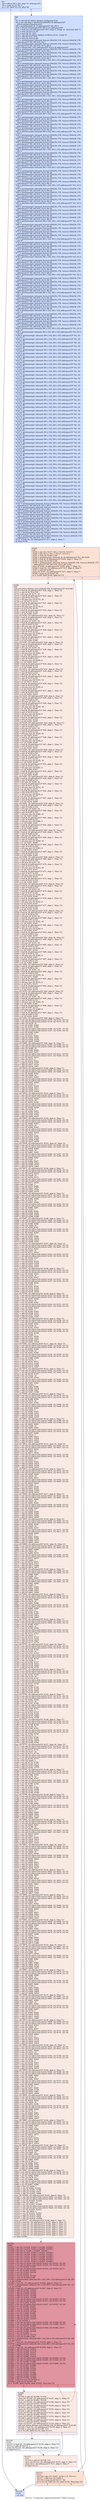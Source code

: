 digraph "CFG for '_Z13sha256_updateP10SHA256_CTXPhj' function" {
	label="CFG for '_Z13sha256_updateP10SHA256_CTXPhj' function";

	Node0x5fc9ab0 [shape=record,color="#3d50c3ff", style=filled, fillcolor="#a1c0ff70",label="{%3:\l  %4 = alloca [64 x i32], align 16, addrspace(5)\l  %5 = icmp eq i32 %2, 0\l  br i1 %5, label %1119, label %6\l|{<s0>T|<s1>F}}"];
	Node0x5fc9ab0:s0 -> Node0x5fc9cc0;
	Node0x5fc9ab0:s1 -> Node0x5fc9d10;
	Node0x5fc9d10 [shape=record,color="#3d50c3ff", style=filled, fillcolor="#8fb1fe70",label="{%6:\l6:                                                \l  %7 = tail call i32 @llvm.amdgcn.workgroup.id.x()\l  %8 = tail call align 4 dereferenceable(64) i8 addrspace(4)*\l... @llvm.amdgcn.dispatch.ptr()\l  %9 = getelementptr i8, i8 addrspace(4)* %8, i64 4\l  %10 = bitcast i8 addrspace(4)* %9 to i16 addrspace(4)*\l  %11 = load i16, i16 addrspace(4)* %10, align 4, !range !4, !invariant.load !5\l  %12 = zext i16 %11 to i32\l  %13 = mul i32 %7, %12\l  %14 = tail call i32 @llvm.amdgcn.workitem.id.x(), !range !6\l  %15 = add i32 %13, %14\l  %16 = sext i32 %15 to i64\l  %17 = getelementptr inbounds %struct.SHA256_CTX, %struct.SHA256_CTX\l... addrspace(1)* %0, i64 %16, i32 1\l  %18 = getelementptr inbounds %struct.SHA256_CTX, %struct.SHA256_CTX\l... addrspace(1)* %0, i64 %16, i32 0, i64 0\l  %19 = bitcast [64 x i32] addrspace(5)* %4 to i8 addrspace(5)*\l  %20 = getelementptr inbounds %struct.SHA256_CTX, %struct.SHA256_CTX\l... addrspace(1)* %0, i64 %16, i32 0, i64 1\l  %21 = getelementptr inbounds %struct.SHA256_CTX, %struct.SHA256_CTX\l... addrspace(1)* %0, i64 %16, i32 0, i64 2\l  %22 = getelementptr inbounds %struct.SHA256_CTX, %struct.SHA256_CTX\l... addrspace(1)* %0, i64 %16, i32 0, i64 3\l  %23 = getelementptr inbounds [64 x i32], [64 x i32] addrspace(5)* %4, i32 0,\l... i32 0\l  %24 = getelementptr inbounds %struct.SHA256_CTX, %struct.SHA256_CTX\l... addrspace(1)* %0, i64 %16, i32 0, i64 4\l  %25 = getelementptr inbounds %struct.SHA256_CTX, %struct.SHA256_CTX\l... addrspace(1)* %0, i64 %16, i32 0, i64 5\l  %26 = getelementptr inbounds %struct.SHA256_CTX, %struct.SHA256_CTX\l... addrspace(1)* %0, i64 %16, i32 0, i64 6\l  %27 = getelementptr inbounds %struct.SHA256_CTX, %struct.SHA256_CTX\l... addrspace(1)* %0, i64 %16, i32 0, i64 7\l  %28 = getelementptr inbounds [64 x i32], [64 x i32] addrspace(5)* %4, i32 0,\l... i32 1\l  %29 = getelementptr inbounds %struct.SHA256_CTX, %struct.SHA256_CTX\l... addrspace(1)* %0, i64 %16, i32 0, i64 8\l  %30 = getelementptr inbounds %struct.SHA256_CTX, %struct.SHA256_CTX\l... addrspace(1)* %0, i64 %16, i32 0, i64 9\l  %31 = getelementptr inbounds %struct.SHA256_CTX, %struct.SHA256_CTX\l... addrspace(1)* %0, i64 %16, i32 0, i64 10\l  %32 = getelementptr inbounds %struct.SHA256_CTX, %struct.SHA256_CTX\l... addrspace(1)* %0, i64 %16, i32 0, i64 11\l  %33 = getelementptr inbounds [64 x i32], [64 x i32] addrspace(5)* %4, i32 0,\l... i32 2\l  %34 = getelementptr inbounds %struct.SHA256_CTX, %struct.SHA256_CTX\l... addrspace(1)* %0, i64 %16, i32 0, i64 12\l  %35 = getelementptr inbounds %struct.SHA256_CTX, %struct.SHA256_CTX\l... addrspace(1)* %0, i64 %16, i32 0, i64 13\l  %36 = getelementptr inbounds %struct.SHA256_CTX, %struct.SHA256_CTX\l... addrspace(1)* %0, i64 %16, i32 0, i64 14\l  %37 = getelementptr inbounds %struct.SHA256_CTX, %struct.SHA256_CTX\l... addrspace(1)* %0, i64 %16, i32 0, i64 15\l  %38 = getelementptr inbounds [64 x i32], [64 x i32] addrspace(5)* %4, i32 0,\l... i32 3\l  %39 = getelementptr inbounds %struct.SHA256_CTX, %struct.SHA256_CTX\l... addrspace(1)* %0, i64 %16, i32 0, i64 16\l  %40 = getelementptr inbounds %struct.SHA256_CTX, %struct.SHA256_CTX\l... addrspace(1)* %0, i64 %16, i32 0, i64 17\l  %41 = getelementptr inbounds %struct.SHA256_CTX, %struct.SHA256_CTX\l... addrspace(1)* %0, i64 %16, i32 0, i64 18\l  %42 = getelementptr inbounds %struct.SHA256_CTX, %struct.SHA256_CTX\l... addrspace(1)* %0, i64 %16, i32 0, i64 19\l  %43 = getelementptr inbounds [64 x i32], [64 x i32] addrspace(5)* %4, i32 0,\l... i32 4\l  %44 = getelementptr inbounds %struct.SHA256_CTX, %struct.SHA256_CTX\l... addrspace(1)* %0, i64 %16, i32 0, i64 20\l  %45 = getelementptr inbounds %struct.SHA256_CTX, %struct.SHA256_CTX\l... addrspace(1)* %0, i64 %16, i32 0, i64 21\l  %46 = getelementptr inbounds %struct.SHA256_CTX, %struct.SHA256_CTX\l... addrspace(1)* %0, i64 %16, i32 0, i64 22\l  %47 = getelementptr inbounds %struct.SHA256_CTX, %struct.SHA256_CTX\l... addrspace(1)* %0, i64 %16, i32 0, i64 23\l  %48 = getelementptr inbounds [64 x i32], [64 x i32] addrspace(5)* %4, i32 0,\l... i32 5\l  %49 = getelementptr inbounds %struct.SHA256_CTX, %struct.SHA256_CTX\l... addrspace(1)* %0, i64 %16, i32 0, i64 24\l  %50 = getelementptr inbounds %struct.SHA256_CTX, %struct.SHA256_CTX\l... addrspace(1)* %0, i64 %16, i32 0, i64 25\l  %51 = getelementptr inbounds %struct.SHA256_CTX, %struct.SHA256_CTX\l... addrspace(1)* %0, i64 %16, i32 0, i64 26\l  %52 = getelementptr inbounds %struct.SHA256_CTX, %struct.SHA256_CTX\l... addrspace(1)* %0, i64 %16, i32 0, i64 27\l  %53 = getelementptr inbounds [64 x i32], [64 x i32] addrspace(5)* %4, i32 0,\l... i32 6\l  %54 = getelementptr inbounds %struct.SHA256_CTX, %struct.SHA256_CTX\l... addrspace(1)* %0, i64 %16, i32 0, i64 28\l  %55 = getelementptr inbounds %struct.SHA256_CTX, %struct.SHA256_CTX\l... addrspace(1)* %0, i64 %16, i32 0, i64 29\l  %56 = getelementptr inbounds %struct.SHA256_CTX, %struct.SHA256_CTX\l... addrspace(1)* %0, i64 %16, i32 0, i64 30\l  %57 = getelementptr inbounds %struct.SHA256_CTX, %struct.SHA256_CTX\l... addrspace(1)* %0, i64 %16, i32 0, i64 31\l  %58 = getelementptr inbounds [64 x i32], [64 x i32] addrspace(5)* %4, i32 0,\l... i32 7\l  %59 = getelementptr inbounds %struct.SHA256_CTX, %struct.SHA256_CTX\l... addrspace(1)* %0, i64 %16, i32 0, i64 32\l  %60 = getelementptr inbounds %struct.SHA256_CTX, %struct.SHA256_CTX\l... addrspace(1)* %0, i64 %16, i32 0, i64 33\l  %61 = getelementptr inbounds %struct.SHA256_CTX, %struct.SHA256_CTX\l... addrspace(1)* %0, i64 %16, i32 0, i64 34\l  %62 = getelementptr inbounds %struct.SHA256_CTX, %struct.SHA256_CTX\l... addrspace(1)* %0, i64 %16, i32 0, i64 35\l  %63 = getelementptr inbounds [64 x i32], [64 x i32] addrspace(5)* %4, i32 0,\l... i32 8\l  %64 = getelementptr inbounds %struct.SHA256_CTX, %struct.SHA256_CTX\l... addrspace(1)* %0, i64 %16, i32 0, i64 36\l  %65 = getelementptr inbounds %struct.SHA256_CTX, %struct.SHA256_CTX\l... addrspace(1)* %0, i64 %16, i32 0, i64 37\l  %66 = getelementptr inbounds %struct.SHA256_CTX, %struct.SHA256_CTX\l... addrspace(1)* %0, i64 %16, i32 0, i64 38\l  %67 = getelementptr inbounds %struct.SHA256_CTX, %struct.SHA256_CTX\l... addrspace(1)* %0, i64 %16, i32 0, i64 39\l  %68 = getelementptr inbounds [64 x i32], [64 x i32] addrspace(5)* %4, i32 0,\l... i32 9\l  %69 = getelementptr inbounds %struct.SHA256_CTX, %struct.SHA256_CTX\l... addrspace(1)* %0, i64 %16, i32 0, i64 40\l  %70 = getelementptr inbounds %struct.SHA256_CTX, %struct.SHA256_CTX\l... addrspace(1)* %0, i64 %16, i32 0, i64 41\l  %71 = getelementptr inbounds %struct.SHA256_CTX, %struct.SHA256_CTX\l... addrspace(1)* %0, i64 %16, i32 0, i64 42\l  %72 = getelementptr inbounds %struct.SHA256_CTX, %struct.SHA256_CTX\l... addrspace(1)* %0, i64 %16, i32 0, i64 43\l  %73 = getelementptr inbounds [64 x i32], [64 x i32] addrspace(5)* %4, i32 0,\l... i32 10\l  %74 = getelementptr inbounds %struct.SHA256_CTX, %struct.SHA256_CTX\l... addrspace(1)* %0, i64 %16, i32 0, i64 44\l  %75 = getelementptr inbounds %struct.SHA256_CTX, %struct.SHA256_CTX\l... addrspace(1)* %0, i64 %16, i32 0, i64 45\l  %76 = getelementptr inbounds %struct.SHA256_CTX, %struct.SHA256_CTX\l... addrspace(1)* %0, i64 %16, i32 0, i64 46\l  %77 = getelementptr inbounds %struct.SHA256_CTX, %struct.SHA256_CTX\l... addrspace(1)* %0, i64 %16, i32 0, i64 47\l  %78 = getelementptr inbounds [64 x i32], [64 x i32] addrspace(5)* %4, i32 0,\l... i32 11\l  %79 = getelementptr inbounds %struct.SHA256_CTX, %struct.SHA256_CTX\l... addrspace(1)* %0, i64 %16, i32 0, i64 48\l  %80 = getelementptr inbounds %struct.SHA256_CTX, %struct.SHA256_CTX\l... addrspace(1)* %0, i64 %16, i32 0, i64 49\l  %81 = getelementptr inbounds %struct.SHA256_CTX, %struct.SHA256_CTX\l... addrspace(1)* %0, i64 %16, i32 0, i64 50\l  %82 = getelementptr inbounds %struct.SHA256_CTX, %struct.SHA256_CTX\l... addrspace(1)* %0, i64 %16, i32 0, i64 51\l  %83 = getelementptr inbounds [64 x i32], [64 x i32] addrspace(5)* %4, i32 0,\l... i32 12\l  %84 = getelementptr inbounds %struct.SHA256_CTX, %struct.SHA256_CTX\l... addrspace(1)* %0, i64 %16, i32 0, i64 52\l  %85 = getelementptr inbounds %struct.SHA256_CTX, %struct.SHA256_CTX\l... addrspace(1)* %0, i64 %16, i32 0, i64 53\l  %86 = getelementptr inbounds %struct.SHA256_CTX, %struct.SHA256_CTX\l... addrspace(1)* %0, i64 %16, i32 0, i64 54\l  %87 = getelementptr inbounds %struct.SHA256_CTX, %struct.SHA256_CTX\l... addrspace(1)* %0, i64 %16, i32 0, i64 55\l  %88 = getelementptr inbounds [64 x i32], [64 x i32] addrspace(5)* %4, i32 0,\l... i32 13\l  %89 = getelementptr inbounds %struct.SHA256_CTX, %struct.SHA256_CTX\l... addrspace(1)* %0, i64 %16, i32 0, i64 56\l  %90 = getelementptr inbounds %struct.SHA256_CTX, %struct.SHA256_CTX\l... addrspace(1)* %0, i64 %16, i32 0, i64 57\l  %91 = getelementptr inbounds %struct.SHA256_CTX, %struct.SHA256_CTX\l... addrspace(1)* %0, i64 %16, i32 0, i64 58\l  %92 = getelementptr inbounds %struct.SHA256_CTX, %struct.SHA256_CTX\l... addrspace(1)* %0, i64 %16, i32 0, i64 59\l  %93 = getelementptr inbounds [64 x i32], [64 x i32] addrspace(5)* %4, i32 0,\l... i32 14\l  %94 = getelementptr inbounds %struct.SHA256_CTX, %struct.SHA256_CTX\l... addrspace(1)* %0, i64 %16, i32 0, i64 60\l  %95 = getelementptr inbounds %struct.SHA256_CTX, %struct.SHA256_CTX\l... addrspace(1)* %0, i64 %16, i32 0, i64 61\l  %96 = getelementptr inbounds %struct.SHA256_CTX, %struct.SHA256_CTX\l... addrspace(1)* %0, i64 %16, i32 0, i64 62\l  %97 = getelementptr inbounds %struct.SHA256_CTX, %struct.SHA256_CTX\l... addrspace(1)* %0, i64 %16, i32 0, i64 63\l  %98 = getelementptr inbounds [64 x i32], [64 x i32] addrspace(5)* %4, i32 0,\l... i32 15\l  %99 = getelementptr inbounds [64 x i32], [64 x i32] addrspace(5)* %4, i32 0,\l... i32 16\l  %100 = getelementptr inbounds [64 x i32], [64 x i32] addrspace(5)* %4, i32\l... 0, i32 17\l  %101 = getelementptr inbounds [64 x i32], [64 x i32] addrspace(5)* %4, i32\l... 0, i32 18\l  %102 = getelementptr inbounds [64 x i32], [64 x i32] addrspace(5)* %4, i32\l... 0, i32 19\l  %103 = getelementptr inbounds [64 x i32], [64 x i32] addrspace(5)* %4, i32\l... 0, i32 20\l  %104 = getelementptr inbounds [64 x i32], [64 x i32] addrspace(5)* %4, i32\l... 0, i32 21\l  %105 = getelementptr inbounds [64 x i32], [64 x i32] addrspace(5)* %4, i32\l... 0, i32 22\l  %106 = getelementptr inbounds [64 x i32], [64 x i32] addrspace(5)* %4, i32\l... 0, i32 23\l  %107 = getelementptr inbounds [64 x i32], [64 x i32] addrspace(5)* %4, i32\l... 0, i32 24\l  %108 = getelementptr inbounds [64 x i32], [64 x i32] addrspace(5)* %4, i32\l... 0, i32 25\l  %109 = getelementptr inbounds [64 x i32], [64 x i32] addrspace(5)* %4, i32\l... 0, i32 26\l  %110 = getelementptr inbounds [64 x i32], [64 x i32] addrspace(5)* %4, i32\l... 0, i32 27\l  %111 = getelementptr inbounds [64 x i32], [64 x i32] addrspace(5)* %4, i32\l... 0, i32 28\l  %112 = getelementptr inbounds [64 x i32], [64 x i32] addrspace(5)* %4, i32\l... 0, i32 29\l  %113 = getelementptr inbounds [64 x i32], [64 x i32] addrspace(5)* %4, i32\l... 0, i32 30\l  %114 = getelementptr inbounds [64 x i32], [64 x i32] addrspace(5)* %4, i32\l... 0, i32 31\l  %115 = getelementptr inbounds [64 x i32], [64 x i32] addrspace(5)* %4, i32\l... 0, i32 32\l  %116 = getelementptr inbounds [64 x i32], [64 x i32] addrspace(5)* %4, i32\l... 0, i32 33\l  %117 = getelementptr inbounds [64 x i32], [64 x i32] addrspace(5)* %4, i32\l... 0, i32 34\l  %118 = getelementptr inbounds [64 x i32], [64 x i32] addrspace(5)* %4, i32\l... 0, i32 35\l  %119 = getelementptr inbounds [64 x i32], [64 x i32] addrspace(5)* %4, i32\l... 0, i32 36\l  %120 = getelementptr inbounds [64 x i32], [64 x i32] addrspace(5)* %4, i32\l... 0, i32 37\l  %121 = getelementptr inbounds [64 x i32], [64 x i32] addrspace(5)* %4, i32\l... 0, i32 38\l  %122 = getelementptr inbounds [64 x i32], [64 x i32] addrspace(5)* %4, i32\l... 0, i32 39\l  %123 = getelementptr inbounds [64 x i32], [64 x i32] addrspace(5)* %4, i32\l... 0, i32 40\l  %124 = getelementptr inbounds [64 x i32], [64 x i32] addrspace(5)* %4, i32\l... 0, i32 41\l  %125 = getelementptr inbounds [64 x i32], [64 x i32] addrspace(5)* %4, i32\l... 0, i32 42\l  %126 = getelementptr inbounds [64 x i32], [64 x i32] addrspace(5)* %4, i32\l... 0, i32 43\l  %127 = getelementptr inbounds [64 x i32], [64 x i32] addrspace(5)* %4, i32\l... 0, i32 44\l  %128 = getelementptr inbounds [64 x i32], [64 x i32] addrspace(5)* %4, i32\l... 0, i32 45\l  %129 = getelementptr inbounds [64 x i32], [64 x i32] addrspace(5)* %4, i32\l... 0, i32 46\l  %130 = getelementptr inbounds [64 x i32], [64 x i32] addrspace(5)* %4, i32\l... 0, i32 47\l  %131 = getelementptr inbounds [64 x i32], [64 x i32] addrspace(5)* %4, i32\l... 0, i32 48\l  %132 = getelementptr inbounds [64 x i32], [64 x i32] addrspace(5)* %4, i32\l... 0, i32 49\l  %133 = getelementptr inbounds [64 x i32], [64 x i32] addrspace(5)* %4, i32\l... 0, i32 50\l  %134 = getelementptr inbounds [64 x i32], [64 x i32] addrspace(5)* %4, i32\l... 0, i32 51\l  %135 = getelementptr inbounds [64 x i32], [64 x i32] addrspace(5)* %4, i32\l... 0, i32 52\l  %136 = getelementptr inbounds [64 x i32], [64 x i32] addrspace(5)* %4, i32\l... 0, i32 53\l  %137 = getelementptr inbounds [64 x i32], [64 x i32] addrspace(5)* %4, i32\l... 0, i32 54\l  %138 = getelementptr inbounds [64 x i32], [64 x i32] addrspace(5)* %4, i32\l... 0, i32 55\l  %139 = getelementptr inbounds [64 x i32], [64 x i32] addrspace(5)* %4, i32\l... 0, i32 56\l  %140 = getelementptr inbounds [64 x i32], [64 x i32] addrspace(5)* %4, i32\l... 0, i32 57\l  %141 = getelementptr inbounds [64 x i32], [64 x i32] addrspace(5)* %4, i32\l... 0, i32 58\l  %142 = getelementptr inbounds [64 x i32], [64 x i32] addrspace(5)* %4, i32\l... 0, i32 59\l  %143 = getelementptr inbounds [64 x i32], [64 x i32] addrspace(5)* %4, i32\l... 0, i32 60\l  %144 = getelementptr inbounds [64 x i32], [64 x i32] addrspace(5)* %4, i32\l... 0, i32 61\l  %145 = getelementptr inbounds [64 x i32], [64 x i32] addrspace(5)* %4, i32\l... 0, i32 62\l  %146 = getelementptr inbounds [64 x i32], [64 x i32] addrspace(5)* %4, i32\l... 0, i32 63\l  %147 = getelementptr inbounds %struct.SHA256_CTX, %struct.SHA256_CTX\l... addrspace(1)* %0, i64 %16, i32 3, i64 0\l  %148 = getelementptr inbounds %struct.SHA256_CTX, %struct.SHA256_CTX\l... addrspace(1)* %0, i64 %16, i32 3, i64 1\l  %149 = getelementptr inbounds %struct.SHA256_CTX, %struct.SHA256_CTX\l... addrspace(1)* %0, i64 %16, i32 3, i64 2\l  %150 = getelementptr inbounds %struct.SHA256_CTX, %struct.SHA256_CTX\l... addrspace(1)* %0, i64 %16, i32 3, i64 3\l  %151 = getelementptr inbounds %struct.SHA256_CTX, %struct.SHA256_CTX\l... addrspace(1)* %0, i64 %16, i32 3, i64 4\l  %152 = getelementptr inbounds %struct.SHA256_CTX, %struct.SHA256_CTX\l... addrspace(1)* %0, i64 %16, i32 3, i64 5\l  %153 = getelementptr inbounds %struct.SHA256_CTX, %struct.SHA256_CTX\l... addrspace(1)* %0, i64 %16, i32 3, i64 6\l  %154 = getelementptr inbounds %struct.SHA256_CTX, %struct.SHA256_CTX\l... addrspace(1)* %0, i64 %16, i32 3, i64 7\l  %155 = getelementptr inbounds %struct.SHA256_CTX, %struct.SHA256_CTX\l... addrspace(1)* %0, i64 %16, i32 2, i64 0\l  %156 = getelementptr inbounds %struct.SHA256_CTX, %struct.SHA256_CTX\l... addrspace(1)* %0, i64 %16, i32 2, i64 1\l  %157 = load i32, i32 addrspace(1)* %17, align 4, !tbaa !7\l  br label %158\l}"];
	Node0x5fc9d10 -> Node0x5fce460;
	Node0x5fce460 [shape=record,color="#3d50c3ff", style=filled, fillcolor="#f7b99e70",label="{%158:\l158:                                              \l  %159 = phi i32 [ %157, %6 ], [ %1116, %1115 ]\l  %160 = phi i32 [ 0, %6 ], [ %1117, %1115 ]\l  %161 = zext i32 %160 to i64\l  %162 = getelementptr inbounds i8, i8 addrspace(1)* %1, i64 %161\l  %163 = load i8, i8 addrspace(1)* %162, align 1, !tbaa !12\l  %164 = zext i32 %159 to i64\l  %165 = getelementptr inbounds %struct.SHA256_CTX, %struct.SHA256_CTX\l... addrspace(1)* %0, i64 %16, i32 0, i64 %164\l  store i8 %163, i8 addrspace(1)* %165, align 1, !tbaa !12\l  %166 = load i32, i32 addrspace(1)* %17, align 4, !tbaa !7\l  %167 = add i32 %166, 1\l  store i32 %167, i32 addrspace(1)* %17, align 4, !tbaa !7\l  %168 = icmp eq i32 %167, 64\l  br i1 %168, label %169, label %1115\l|{<s0>T|<s1>F}}"];
	Node0x5fce460:s0 -> Node0x5fceeb0;
	Node0x5fce460:s1 -> Node0x5fce560;
	Node0x5fceeb0 [shape=record,color="#3d50c3ff", style=filled, fillcolor="#efcebd70",label="{%169:\l169:                                              \l  call void @llvm.lifetime.start.p5i8(i64 256, i8 addrspace(5)* %19) #4\l  %170 = load i8, i8 addrspace(1)* %18, align 1, !tbaa !12\l  %171 = zext i8 %170 to i32\l  %172 = shl nuw i32 %171, 24\l  %173 = load i8, i8 addrspace(1)* %20, align 1, !tbaa !12\l  %174 = zext i8 %173 to i32\l  %175 = shl nuw nsw i32 %174, 16\l  %176 = or i32 %175, %172\l  %177 = load i8, i8 addrspace(1)* %21, align 1, !tbaa !12\l  %178 = zext i8 %177 to i32\l  %179 = shl nuw nsw i32 %178, 8\l  %180 = or i32 %176, %179\l  %181 = load i8, i8 addrspace(1)* %22, align 1, !tbaa !12\l  %182 = zext i8 %181 to i32\l  %183 = or i32 %180, %182\l  store i32 %183, i32 addrspace(5)* %23, align 16, !tbaa !13\l  %184 = load i8, i8 addrspace(1)* %24, align 1, !tbaa !12\l  %185 = zext i8 %184 to i32\l  %186 = shl nuw i32 %185, 24\l  %187 = load i8, i8 addrspace(1)* %25, align 1, !tbaa !12\l  %188 = zext i8 %187 to i32\l  %189 = shl nuw nsw i32 %188, 16\l  %190 = or i32 %189, %186\l  %191 = load i8, i8 addrspace(1)* %26, align 1, !tbaa !12\l  %192 = zext i8 %191 to i32\l  %193 = shl nuw nsw i32 %192, 8\l  %194 = or i32 %190, %193\l  %195 = load i8, i8 addrspace(1)* %27, align 1, !tbaa !12\l  %196 = zext i8 %195 to i32\l  %197 = or i32 %194, %196\l  store i32 %197, i32 addrspace(5)* %28, align 4, !tbaa !13\l  %198 = load i8, i8 addrspace(1)* %29, align 1, !tbaa !12\l  %199 = zext i8 %198 to i32\l  %200 = shl nuw i32 %199, 24\l  %201 = load i8, i8 addrspace(1)* %30, align 1, !tbaa !12\l  %202 = zext i8 %201 to i32\l  %203 = shl nuw nsw i32 %202, 16\l  %204 = or i32 %203, %200\l  %205 = load i8, i8 addrspace(1)* %31, align 1, !tbaa !12\l  %206 = zext i8 %205 to i32\l  %207 = shl nuw nsw i32 %206, 8\l  %208 = or i32 %204, %207\l  %209 = load i8, i8 addrspace(1)* %32, align 1, !tbaa !12\l  %210 = zext i8 %209 to i32\l  %211 = or i32 %208, %210\l  store i32 %211, i32 addrspace(5)* %33, align 8, !tbaa !13\l  %212 = load i8, i8 addrspace(1)* %34, align 1, !tbaa !12\l  %213 = zext i8 %212 to i32\l  %214 = shl nuw i32 %213, 24\l  %215 = load i8, i8 addrspace(1)* %35, align 1, !tbaa !12\l  %216 = zext i8 %215 to i32\l  %217 = shl nuw nsw i32 %216, 16\l  %218 = or i32 %217, %214\l  %219 = load i8, i8 addrspace(1)* %36, align 1, !tbaa !12\l  %220 = zext i8 %219 to i32\l  %221 = shl nuw nsw i32 %220, 8\l  %222 = or i32 %218, %221\l  %223 = load i8, i8 addrspace(1)* %37, align 1, !tbaa !12\l  %224 = zext i8 %223 to i32\l  %225 = or i32 %222, %224\l  store i32 %225, i32 addrspace(5)* %38, align 4, !tbaa !13\l  %226 = load i8, i8 addrspace(1)* %39, align 1, !tbaa !12\l  %227 = zext i8 %226 to i32\l  %228 = shl nuw i32 %227, 24\l  %229 = load i8, i8 addrspace(1)* %40, align 1, !tbaa !12\l  %230 = zext i8 %229 to i32\l  %231 = shl nuw nsw i32 %230, 16\l  %232 = or i32 %231, %228\l  %233 = load i8, i8 addrspace(1)* %41, align 1, !tbaa !12\l  %234 = zext i8 %233 to i32\l  %235 = shl nuw nsw i32 %234, 8\l  %236 = or i32 %232, %235\l  %237 = load i8, i8 addrspace(1)* %42, align 1, !tbaa !12\l  %238 = zext i8 %237 to i32\l  %239 = or i32 %236, %238\l  store i32 %239, i32 addrspace(5)* %43, align 16, !tbaa !13\l  %240 = load i8, i8 addrspace(1)* %44, align 1, !tbaa !12\l  %241 = zext i8 %240 to i32\l  %242 = shl nuw i32 %241, 24\l  %243 = load i8, i8 addrspace(1)* %45, align 1, !tbaa !12\l  %244 = zext i8 %243 to i32\l  %245 = shl nuw nsw i32 %244, 16\l  %246 = or i32 %245, %242\l  %247 = load i8, i8 addrspace(1)* %46, align 1, !tbaa !12\l  %248 = zext i8 %247 to i32\l  %249 = shl nuw nsw i32 %248, 8\l  %250 = or i32 %246, %249\l  %251 = load i8, i8 addrspace(1)* %47, align 1, !tbaa !12\l  %252 = zext i8 %251 to i32\l  %253 = or i32 %250, %252\l  store i32 %253, i32 addrspace(5)* %48, align 4, !tbaa !13\l  %254 = load i8, i8 addrspace(1)* %49, align 1, !tbaa !12\l  %255 = zext i8 %254 to i32\l  %256 = shl nuw i32 %255, 24\l  %257 = load i8, i8 addrspace(1)* %50, align 1, !tbaa !12\l  %258 = zext i8 %257 to i32\l  %259 = shl nuw nsw i32 %258, 16\l  %260 = or i32 %259, %256\l  %261 = load i8, i8 addrspace(1)* %51, align 1, !tbaa !12\l  %262 = zext i8 %261 to i32\l  %263 = shl nuw nsw i32 %262, 8\l  %264 = or i32 %260, %263\l  %265 = load i8, i8 addrspace(1)* %52, align 1, !tbaa !12\l  %266 = zext i8 %265 to i32\l  %267 = or i32 %264, %266\l  store i32 %267, i32 addrspace(5)* %53, align 8, !tbaa !13\l  %268 = load i8, i8 addrspace(1)* %54, align 1, !tbaa !12\l  %269 = zext i8 %268 to i32\l  %270 = shl nuw i32 %269, 24\l  %271 = load i8, i8 addrspace(1)* %55, align 1, !tbaa !12\l  %272 = zext i8 %271 to i32\l  %273 = shl nuw nsw i32 %272, 16\l  %274 = or i32 %273, %270\l  %275 = load i8, i8 addrspace(1)* %56, align 1, !tbaa !12\l  %276 = zext i8 %275 to i32\l  %277 = shl nuw nsw i32 %276, 8\l  %278 = or i32 %274, %277\l  %279 = load i8, i8 addrspace(1)* %57, align 1, !tbaa !12\l  %280 = zext i8 %279 to i32\l  %281 = or i32 %278, %280\l  store i32 %281, i32 addrspace(5)* %58, align 4, !tbaa !13\l  %282 = load i8, i8 addrspace(1)* %59, align 1, !tbaa !12\l  %283 = zext i8 %282 to i32\l  %284 = shl nuw i32 %283, 24\l  %285 = load i8, i8 addrspace(1)* %60, align 1, !tbaa !12\l  %286 = zext i8 %285 to i32\l  %287 = shl nuw nsw i32 %286, 16\l  %288 = or i32 %287, %284\l  %289 = load i8, i8 addrspace(1)* %61, align 1, !tbaa !12\l  %290 = zext i8 %289 to i32\l  %291 = shl nuw nsw i32 %290, 8\l  %292 = or i32 %288, %291\l  %293 = load i8, i8 addrspace(1)* %62, align 1, !tbaa !12\l  %294 = zext i8 %293 to i32\l  %295 = or i32 %292, %294\l  store i32 %295, i32 addrspace(5)* %63, align 16, !tbaa !13\l  %296 = load i8, i8 addrspace(1)* %64, align 1, !tbaa !12\l  %297 = zext i8 %296 to i32\l  %298 = shl nuw i32 %297, 24\l  %299 = load i8, i8 addrspace(1)* %65, align 1, !tbaa !12\l  %300 = zext i8 %299 to i32\l  %301 = shl nuw nsw i32 %300, 16\l  %302 = or i32 %301, %298\l  %303 = load i8, i8 addrspace(1)* %66, align 1, !tbaa !12\l  %304 = zext i8 %303 to i32\l  %305 = shl nuw nsw i32 %304, 8\l  %306 = or i32 %302, %305\l  %307 = load i8, i8 addrspace(1)* %67, align 1, !tbaa !12\l  %308 = zext i8 %307 to i32\l  %309 = or i32 %306, %308\l  store i32 %309, i32 addrspace(5)* %68, align 4, !tbaa !13\l  %310 = load i8, i8 addrspace(1)* %69, align 1, !tbaa !12\l  %311 = zext i8 %310 to i32\l  %312 = shl nuw i32 %311, 24\l  %313 = load i8, i8 addrspace(1)* %70, align 1, !tbaa !12\l  %314 = zext i8 %313 to i32\l  %315 = shl nuw nsw i32 %314, 16\l  %316 = or i32 %315, %312\l  %317 = load i8, i8 addrspace(1)* %71, align 1, !tbaa !12\l  %318 = zext i8 %317 to i32\l  %319 = shl nuw nsw i32 %318, 8\l  %320 = or i32 %316, %319\l  %321 = load i8, i8 addrspace(1)* %72, align 1, !tbaa !12\l  %322 = zext i8 %321 to i32\l  %323 = or i32 %320, %322\l  store i32 %323, i32 addrspace(5)* %73, align 8, !tbaa !13\l  %324 = load i8, i8 addrspace(1)* %74, align 1, !tbaa !12\l  %325 = zext i8 %324 to i32\l  %326 = shl nuw i32 %325, 24\l  %327 = load i8, i8 addrspace(1)* %75, align 1, !tbaa !12\l  %328 = zext i8 %327 to i32\l  %329 = shl nuw nsw i32 %328, 16\l  %330 = or i32 %329, %326\l  %331 = load i8, i8 addrspace(1)* %76, align 1, !tbaa !12\l  %332 = zext i8 %331 to i32\l  %333 = shl nuw nsw i32 %332, 8\l  %334 = or i32 %330, %333\l  %335 = load i8, i8 addrspace(1)* %77, align 1, !tbaa !12\l  %336 = zext i8 %335 to i32\l  %337 = or i32 %334, %336\l  store i32 %337, i32 addrspace(5)* %78, align 4, !tbaa !13\l  %338 = load i8, i8 addrspace(1)* %79, align 1, !tbaa !12\l  %339 = zext i8 %338 to i32\l  %340 = shl nuw i32 %339, 24\l  %341 = load i8, i8 addrspace(1)* %80, align 1, !tbaa !12\l  %342 = zext i8 %341 to i32\l  %343 = shl nuw nsw i32 %342, 16\l  %344 = or i32 %343, %340\l  %345 = load i8, i8 addrspace(1)* %81, align 1, !tbaa !12\l  %346 = zext i8 %345 to i32\l  %347 = shl nuw nsw i32 %346, 8\l  %348 = or i32 %344, %347\l  %349 = load i8, i8 addrspace(1)* %82, align 1, !tbaa !12\l  %350 = zext i8 %349 to i32\l  %351 = or i32 %348, %350\l  store i32 %351, i32 addrspace(5)* %83, align 16, !tbaa !13\l  %352 = load i8, i8 addrspace(1)* %84, align 1, !tbaa !12\l  %353 = zext i8 %352 to i32\l  %354 = shl nuw i32 %353, 24\l  %355 = load i8, i8 addrspace(1)* %85, align 1, !tbaa !12\l  %356 = zext i8 %355 to i32\l  %357 = shl nuw nsw i32 %356, 16\l  %358 = or i32 %357, %354\l  %359 = load i8, i8 addrspace(1)* %86, align 1, !tbaa !12\l  %360 = zext i8 %359 to i32\l  %361 = shl nuw nsw i32 %360, 8\l  %362 = or i32 %358, %361\l  %363 = load i8, i8 addrspace(1)* %87, align 1, !tbaa !12\l  %364 = zext i8 %363 to i32\l  %365 = or i32 %362, %364\l  store i32 %365, i32 addrspace(5)* %88, align 4, !tbaa !13\l  %366 = load i8, i8 addrspace(1)* %89, align 1, !tbaa !12\l  %367 = zext i8 %366 to i32\l  %368 = shl nuw i32 %367, 24\l  %369 = load i8, i8 addrspace(1)* %90, align 1, !tbaa !12\l  %370 = zext i8 %369 to i32\l  %371 = shl nuw nsw i32 %370, 16\l  %372 = or i32 %371, %368\l  %373 = load i8, i8 addrspace(1)* %91, align 1, !tbaa !12\l  %374 = zext i8 %373 to i32\l  %375 = shl nuw nsw i32 %374, 8\l  %376 = or i32 %372, %375\l  %377 = load i8, i8 addrspace(1)* %92, align 1, !tbaa !12\l  %378 = zext i8 %377 to i32\l  %379 = or i32 %376, %378\l  store i32 %379, i32 addrspace(5)* %93, align 8, !tbaa !13\l  %380 = load i8, i8 addrspace(1)* %94, align 1, !tbaa !12\l  %381 = zext i8 %380 to i32\l  %382 = shl nuw i32 %381, 24\l  %383 = load i8, i8 addrspace(1)* %95, align 1, !tbaa !12\l  %384 = zext i8 %383 to i32\l  %385 = shl nuw nsw i32 %384, 16\l  %386 = or i32 %385, %382\l  %387 = load i8, i8 addrspace(1)* %96, align 1, !tbaa !12\l  %388 = zext i8 %387 to i32\l  %389 = shl nuw nsw i32 %388, 8\l  %390 = or i32 %386, %389\l  %391 = load i8, i8 addrspace(1)* %97, align 1, !tbaa !12\l  %392 = zext i8 %391 to i32\l  %393 = or i32 %390, %392\l  store i32 %393, i32 addrspace(5)* %98, align 4, !tbaa !13\l  %394 = tail call i32 @llvm.fshl.i32(i32 %379, i32 %372, i32 15)\l  %395 = tail call i32 @llvm.fshl.i32(i32 %379, i32 %372, i32 13)\l  %396 = lshr i32 %376, 10\l  %397 = xor i32 %395, %396\l  %398 = xor i32 %397, %394\l  %399 = tail call i32 @llvm.fshl.i32(i32 %196, i32 %197, i32 25)\l  %400 = tail call i32 @llvm.fshl.i32(i32 %197, i32 %190, i32 14)\l  %401 = xor i32 %399, %400\l  %402 = lshr i32 %197, 3\l  %403 = xor i32 %401, %402\l  %404 = add i32 %403, %183\l  %405 = add i32 %404, %309\l  %406 = add i32 %405, %398\l  store i32 %406, i32 addrspace(5)* %99, align 16, !tbaa !13\l  %407 = tail call i32 @llvm.fshl.i32(i32 %393, i32 %386, i32 15)\l  %408 = tail call i32 @llvm.fshl.i32(i32 %393, i32 %386, i32 13)\l  %409 = lshr i32 %390, 10\l  %410 = xor i32 %408, %409\l  %411 = xor i32 %410, %407\l  %412 = tail call i32 @llvm.fshl.i32(i32 %210, i32 %211, i32 25)\l  %413 = tail call i32 @llvm.fshl.i32(i32 %211, i32 %204, i32 14)\l  %414 = xor i32 %412, %413\l  %415 = lshr i32 %211, 3\l  %416 = xor i32 %414, %415\l  %417 = add i32 %416, %197\l  %418 = add i32 %417, %323\l  %419 = add i32 %418, %411\l  store i32 %419, i32 addrspace(5)* %100, align 4, !tbaa !13\l  %420 = tail call i32 @llvm.fshl.i32(i32 %406, i32 %406, i32 15)\l  %421 = tail call i32 @llvm.fshl.i32(i32 %406, i32 %406, i32 13)\l  %422 = xor i32 %420, %421\l  %423 = lshr i32 %406, 10\l  %424 = xor i32 %422, %423\l  %425 = tail call i32 @llvm.fshl.i32(i32 %224, i32 %225, i32 25)\l  %426 = tail call i32 @llvm.fshl.i32(i32 %225, i32 %218, i32 14)\l  %427 = xor i32 %425, %426\l  %428 = lshr i32 %225, 3\l  %429 = xor i32 %427, %428\l  %430 = add i32 %429, %211\l  %431 = add i32 %430, %337\l  %432 = add i32 %431, %424\l  store i32 %432, i32 addrspace(5)* %101, align 8, !tbaa !13\l  %433 = tail call i32 @llvm.fshl.i32(i32 %419, i32 %419, i32 15)\l  %434 = tail call i32 @llvm.fshl.i32(i32 %419, i32 %419, i32 13)\l  %435 = xor i32 %433, %434\l  %436 = lshr i32 %419, 10\l  %437 = xor i32 %435, %436\l  %438 = tail call i32 @llvm.fshl.i32(i32 %238, i32 %239, i32 25)\l  %439 = tail call i32 @llvm.fshl.i32(i32 %239, i32 %232, i32 14)\l  %440 = xor i32 %438, %439\l  %441 = lshr i32 %239, 3\l  %442 = xor i32 %440, %441\l  %443 = add i32 %442, %225\l  %444 = add i32 %443, %351\l  %445 = add i32 %444, %437\l  store i32 %445, i32 addrspace(5)* %102, align 4, !tbaa !13\l  %446 = tail call i32 @llvm.fshl.i32(i32 %432, i32 %432, i32 15)\l  %447 = tail call i32 @llvm.fshl.i32(i32 %432, i32 %432, i32 13)\l  %448 = xor i32 %446, %447\l  %449 = lshr i32 %432, 10\l  %450 = xor i32 %448, %449\l  %451 = tail call i32 @llvm.fshl.i32(i32 %252, i32 %253, i32 25)\l  %452 = tail call i32 @llvm.fshl.i32(i32 %253, i32 %246, i32 14)\l  %453 = xor i32 %451, %452\l  %454 = lshr i32 %253, 3\l  %455 = xor i32 %453, %454\l  %456 = add i32 %455, %239\l  %457 = add i32 %456, %365\l  %458 = add i32 %457, %450\l  store i32 %458, i32 addrspace(5)* %103, align 16, !tbaa !13\l  %459 = tail call i32 @llvm.fshl.i32(i32 %445, i32 %445, i32 15)\l  %460 = tail call i32 @llvm.fshl.i32(i32 %445, i32 %445, i32 13)\l  %461 = xor i32 %459, %460\l  %462 = lshr i32 %445, 10\l  %463 = xor i32 %461, %462\l  %464 = tail call i32 @llvm.fshl.i32(i32 %266, i32 %267, i32 25)\l  %465 = tail call i32 @llvm.fshl.i32(i32 %267, i32 %260, i32 14)\l  %466 = xor i32 %464, %465\l  %467 = lshr i32 %267, 3\l  %468 = xor i32 %466, %467\l  %469 = add i32 %468, %253\l  %470 = add i32 %469, %379\l  %471 = add i32 %470, %463\l  store i32 %471, i32 addrspace(5)* %104, align 4, !tbaa !13\l  %472 = tail call i32 @llvm.fshl.i32(i32 %458, i32 %458, i32 15)\l  %473 = tail call i32 @llvm.fshl.i32(i32 %458, i32 %458, i32 13)\l  %474 = xor i32 %472, %473\l  %475 = lshr i32 %458, 10\l  %476 = xor i32 %474, %475\l  %477 = tail call i32 @llvm.fshl.i32(i32 %280, i32 %281, i32 25)\l  %478 = tail call i32 @llvm.fshl.i32(i32 %281, i32 %274, i32 14)\l  %479 = xor i32 %477, %478\l  %480 = lshr i32 %281, 3\l  %481 = xor i32 %479, %480\l  %482 = add i32 %481, %267\l  %483 = add i32 %482, %393\l  %484 = add i32 %483, %476\l  store i32 %484, i32 addrspace(5)* %105, align 8, !tbaa !13\l  %485 = tail call i32 @llvm.fshl.i32(i32 %471, i32 %471, i32 15)\l  %486 = tail call i32 @llvm.fshl.i32(i32 %471, i32 %471, i32 13)\l  %487 = xor i32 %485, %486\l  %488 = lshr i32 %471, 10\l  %489 = xor i32 %487, %488\l  %490 = tail call i32 @llvm.fshl.i32(i32 %294, i32 %295, i32 25)\l  %491 = tail call i32 @llvm.fshl.i32(i32 %295, i32 %288, i32 14)\l  %492 = xor i32 %490, %491\l  %493 = lshr i32 %295, 3\l  %494 = xor i32 %492, %493\l  %495 = add i32 %494, %281\l  %496 = add i32 %495, %406\l  %497 = add i32 %496, %489\l  store i32 %497, i32 addrspace(5)* %106, align 4, !tbaa !13\l  %498 = tail call i32 @llvm.fshl.i32(i32 %484, i32 %484, i32 15)\l  %499 = tail call i32 @llvm.fshl.i32(i32 %484, i32 %484, i32 13)\l  %500 = xor i32 %498, %499\l  %501 = lshr i32 %484, 10\l  %502 = xor i32 %500, %501\l  %503 = tail call i32 @llvm.fshl.i32(i32 %308, i32 %309, i32 25)\l  %504 = tail call i32 @llvm.fshl.i32(i32 %309, i32 %302, i32 14)\l  %505 = xor i32 %503, %504\l  %506 = lshr i32 %309, 3\l  %507 = xor i32 %505, %506\l  %508 = add i32 %507, %295\l  %509 = add i32 %508, %419\l  %510 = add i32 %509, %502\l  store i32 %510, i32 addrspace(5)* %107, align 16, !tbaa !13\l  %511 = tail call i32 @llvm.fshl.i32(i32 %497, i32 %497, i32 15)\l  %512 = tail call i32 @llvm.fshl.i32(i32 %497, i32 %497, i32 13)\l  %513 = xor i32 %511, %512\l  %514 = lshr i32 %497, 10\l  %515 = xor i32 %513, %514\l  %516 = tail call i32 @llvm.fshl.i32(i32 %322, i32 %323, i32 25)\l  %517 = tail call i32 @llvm.fshl.i32(i32 %323, i32 %316, i32 14)\l  %518 = xor i32 %516, %517\l  %519 = lshr i32 %323, 3\l  %520 = xor i32 %518, %519\l  %521 = add i32 %520, %309\l  %522 = add i32 %521, %432\l  %523 = add i32 %522, %515\l  store i32 %523, i32 addrspace(5)* %108, align 4, !tbaa !13\l  %524 = tail call i32 @llvm.fshl.i32(i32 %510, i32 %510, i32 15)\l  %525 = tail call i32 @llvm.fshl.i32(i32 %510, i32 %510, i32 13)\l  %526 = xor i32 %524, %525\l  %527 = lshr i32 %510, 10\l  %528 = xor i32 %526, %527\l  %529 = tail call i32 @llvm.fshl.i32(i32 %336, i32 %337, i32 25)\l  %530 = tail call i32 @llvm.fshl.i32(i32 %337, i32 %330, i32 14)\l  %531 = xor i32 %529, %530\l  %532 = lshr i32 %337, 3\l  %533 = xor i32 %531, %532\l  %534 = add i32 %533, %323\l  %535 = add i32 %534, %445\l  %536 = add i32 %535, %528\l  store i32 %536, i32 addrspace(5)* %109, align 8, !tbaa !13\l  %537 = tail call i32 @llvm.fshl.i32(i32 %523, i32 %523, i32 15)\l  %538 = tail call i32 @llvm.fshl.i32(i32 %523, i32 %523, i32 13)\l  %539 = xor i32 %537, %538\l  %540 = lshr i32 %523, 10\l  %541 = xor i32 %539, %540\l  %542 = tail call i32 @llvm.fshl.i32(i32 %350, i32 %351, i32 25)\l  %543 = tail call i32 @llvm.fshl.i32(i32 %351, i32 %344, i32 14)\l  %544 = xor i32 %542, %543\l  %545 = lshr i32 %351, 3\l  %546 = xor i32 %544, %545\l  %547 = add i32 %546, %337\l  %548 = add i32 %547, %458\l  %549 = add i32 %548, %541\l  store i32 %549, i32 addrspace(5)* %110, align 4, !tbaa !13\l  %550 = tail call i32 @llvm.fshl.i32(i32 %536, i32 %536, i32 15)\l  %551 = tail call i32 @llvm.fshl.i32(i32 %536, i32 %536, i32 13)\l  %552 = xor i32 %550, %551\l  %553 = lshr i32 %536, 10\l  %554 = xor i32 %552, %553\l  %555 = tail call i32 @llvm.fshl.i32(i32 %364, i32 %365, i32 25)\l  %556 = tail call i32 @llvm.fshl.i32(i32 %365, i32 %358, i32 14)\l  %557 = xor i32 %555, %556\l  %558 = lshr i32 %365, 3\l  %559 = xor i32 %557, %558\l  %560 = add i32 %559, %351\l  %561 = add i32 %560, %471\l  %562 = add i32 %561, %554\l  store i32 %562, i32 addrspace(5)* %111, align 16, !tbaa !13\l  %563 = tail call i32 @llvm.fshl.i32(i32 %549, i32 %549, i32 15)\l  %564 = tail call i32 @llvm.fshl.i32(i32 %549, i32 %549, i32 13)\l  %565 = xor i32 %563, %564\l  %566 = lshr i32 %549, 10\l  %567 = xor i32 %565, %566\l  %568 = tail call i32 @llvm.fshl.i32(i32 %378, i32 %379, i32 25)\l  %569 = tail call i32 @llvm.fshl.i32(i32 %379, i32 %372, i32 14)\l  %570 = xor i32 %568, %569\l  %571 = lshr i32 %379, 3\l  %572 = xor i32 %570, %571\l  %573 = add i32 %572, %365\l  %574 = add i32 %573, %484\l  %575 = add i32 %574, %567\l  store i32 %575, i32 addrspace(5)* %112, align 4, !tbaa !13\l  %576 = tail call i32 @llvm.fshl.i32(i32 %562, i32 %562, i32 15)\l  %577 = tail call i32 @llvm.fshl.i32(i32 %562, i32 %562, i32 13)\l  %578 = xor i32 %576, %577\l  %579 = lshr i32 %562, 10\l  %580 = xor i32 %578, %579\l  %581 = tail call i32 @llvm.fshl.i32(i32 %392, i32 %393, i32 25)\l  %582 = tail call i32 @llvm.fshl.i32(i32 %393, i32 %386, i32 14)\l  %583 = xor i32 %581, %582\l  %584 = lshr i32 %393, 3\l  %585 = xor i32 %583, %584\l  %586 = add i32 %585, %379\l  %587 = add i32 %586, %497\l  %588 = add i32 %587, %580\l  store i32 %588, i32 addrspace(5)* %113, align 8, !tbaa !13\l  %589 = tail call i32 @llvm.fshl.i32(i32 %575, i32 %575, i32 15)\l  %590 = tail call i32 @llvm.fshl.i32(i32 %575, i32 %575, i32 13)\l  %591 = xor i32 %589, %590\l  %592 = lshr i32 %575, 10\l  %593 = xor i32 %591, %592\l  %594 = tail call i32 @llvm.fshl.i32(i32 %406, i32 %406, i32 25)\l  %595 = tail call i32 @llvm.fshl.i32(i32 %406, i32 %406, i32 14)\l  %596 = xor i32 %594, %595\l  %597 = lshr i32 %406, 3\l  %598 = xor i32 %596, %597\l  %599 = add i32 %598, %393\l  %600 = add i32 %599, %510\l  %601 = add i32 %600, %593\l  store i32 %601, i32 addrspace(5)* %114, align 4, !tbaa !13\l  %602 = tail call i32 @llvm.fshl.i32(i32 %588, i32 %588, i32 15)\l  %603 = tail call i32 @llvm.fshl.i32(i32 %588, i32 %588, i32 13)\l  %604 = xor i32 %602, %603\l  %605 = lshr i32 %588, 10\l  %606 = xor i32 %604, %605\l  %607 = tail call i32 @llvm.fshl.i32(i32 %419, i32 %419, i32 25)\l  %608 = tail call i32 @llvm.fshl.i32(i32 %419, i32 %419, i32 14)\l  %609 = xor i32 %607, %608\l  %610 = lshr i32 %419, 3\l  %611 = xor i32 %609, %610\l  %612 = add i32 %611, %406\l  %613 = add i32 %612, %523\l  %614 = add i32 %613, %606\l  store i32 %614, i32 addrspace(5)* %115, align 16, !tbaa !13\l  %615 = tail call i32 @llvm.fshl.i32(i32 %601, i32 %601, i32 15)\l  %616 = tail call i32 @llvm.fshl.i32(i32 %601, i32 %601, i32 13)\l  %617 = xor i32 %615, %616\l  %618 = lshr i32 %601, 10\l  %619 = xor i32 %617, %618\l  %620 = tail call i32 @llvm.fshl.i32(i32 %432, i32 %432, i32 25)\l  %621 = tail call i32 @llvm.fshl.i32(i32 %432, i32 %432, i32 14)\l  %622 = xor i32 %620, %621\l  %623 = lshr i32 %432, 3\l  %624 = xor i32 %622, %623\l  %625 = add i32 %624, %419\l  %626 = add i32 %625, %536\l  %627 = add i32 %626, %619\l  store i32 %627, i32 addrspace(5)* %116, align 4, !tbaa !13\l  %628 = tail call i32 @llvm.fshl.i32(i32 %614, i32 %614, i32 15)\l  %629 = tail call i32 @llvm.fshl.i32(i32 %614, i32 %614, i32 13)\l  %630 = xor i32 %628, %629\l  %631 = lshr i32 %614, 10\l  %632 = xor i32 %630, %631\l  %633 = tail call i32 @llvm.fshl.i32(i32 %445, i32 %445, i32 25)\l  %634 = tail call i32 @llvm.fshl.i32(i32 %445, i32 %445, i32 14)\l  %635 = xor i32 %633, %634\l  %636 = lshr i32 %445, 3\l  %637 = xor i32 %635, %636\l  %638 = add i32 %637, %432\l  %639 = add i32 %638, %549\l  %640 = add i32 %639, %632\l  store i32 %640, i32 addrspace(5)* %117, align 8, !tbaa !13\l  %641 = tail call i32 @llvm.fshl.i32(i32 %627, i32 %627, i32 15)\l  %642 = tail call i32 @llvm.fshl.i32(i32 %627, i32 %627, i32 13)\l  %643 = xor i32 %641, %642\l  %644 = lshr i32 %627, 10\l  %645 = xor i32 %643, %644\l  %646 = tail call i32 @llvm.fshl.i32(i32 %458, i32 %458, i32 25)\l  %647 = tail call i32 @llvm.fshl.i32(i32 %458, i32 %458, i32 14)\l  %648 = xor i32 %646, %647\l  %649 = lshr i32 %458, 3\l  %650 = xor i32 %648, %649\l  %651 = add i32 %650, %445\l  %652 = add i32 %651, %562\l  %653 = add i32 %652, %645\l  store i32 %653, i32 addrspace(5)* %118, align 4, !tbaa !13\l  %654 = tail call i32 @llvm.fshl.i32(i32 %640, i32 %640, i32 15)\l  %655 = tail call i32 @llvm.fshl.i32(i32 %640, i32 %640, i32 13)\l  %656 = xor i32 %654, %655\l  %657 = lshr i32 %640, 10\l  %658 = xor i32 %656, %657\l  %659 = tail call i32 @llvm.fshl.i32(i32 %471, i32 %471, i32 25)\l  %660 = tail call i32 @llvm.fshl.i32(i32 %471, i32 %471, i32 14)\l  %661 = xor i32 %659, %660\l  %662 = lshr i32 %471, 3\l  %663 = xor i32 %661, %662\l  %664 = add i32 %663, %458\l  %665 = add i32 %664, %575\l  %666 = add i32 %665, %658\l  store i32 %666, i32 addrspace(5)* %119, align 16, !tbaa !13\l  %667 = tail call i32 @llvm.fshl.i32(i32 %653, i32 %653, i32 15)\l  %668 = tail call i32 @llvm.fshl.i32(i32 %653, i32 %653, i32 13)\l  %669 = xor i32 %667, %668\l  %670 = lshr i32 %653, 10\l  %671 = xor i32 %669, %670\l  %672 = tail call i32 @llvm.fshl.i32(i32 %484, i32 %484, i32 25)\l  %673 = tail call i32 @llvm.fshl.i32(i32 %484, i32 %484, i32 14)\l  %674 = xor i32 %672, %673\l  %675 = lshr i32 %484, 3\l  %676 = xor i32 %674, %675\l  %677 = add i32 %676, %471\l  %678 = add i32 %677, %588\l  %679 = add i32 %678, %671\l  store i32 %679, i32 addrspace(5)* %120, align 4, !tbaa !13\l  %680 = tail call i32 @llvm.fshl.i32(i32 %666, i32 %666, i32 15)\l  %681 = tail call i32 @llvm.fshl.i32(i32 %666, i32 %666, i32 13)\l  %682 = xor i32 %680, %681\l  %683 = lshr i32 %666, 10\l  %684 = xor i32 %682, %683\l  %685 = tail call i32 @llvm.fshl.i32(i32 %497, i32 %497, i32 25)\l  %686 = tail call i32 @llvm.fshl.i32(i32 %497, i32 %497, i32 14)\l  %687 = xor i32 %685, %686\l  %688 = lshr i32 %497, 3\l  %689 = xor i32 %687, %688\l  %690 = add i32 %689, %484\l  %691 = add i32 %690, %601\l  %692 = add i32 %691, %684\l  store i32 %692, i32 addrspace(5)* %121, align 8, !tbaa !13\l  %693 = tail call i32 @llvm.fshl.i32(i32 %679, i32 %679, i32 15)\l  %694 = tail call i32 @llvm.fshl.i32(i32 %679, i32 %679, i32 13)\l  %695 = xor i32 %693, %694\l  %696 = lshr i32 %679, 10\l  %697 = xor i32 %695, %696\l  %698 = tail call i32 @llvm.fshl.i32(i32 %510, i32 %510, i32 25)\l  %699 = tail call i32 @llvm.fshl.i32(i32 %510, i32 %510, i32 14)\l  %700 = xor i32 %698, %699\l  %701 = lshr i32 %510, 3\l  %702 = xor i32 %700, %701\l  %703 = add i32 %702, %497\l  %704 = add i32 %703, %614\l  %705 = add i32 %704, %697\l  store i32 %705, i32 addrspace(5)* %122, align 4, !tbaa !13\l  %706 = tail call i32 @llvm.fshl.i32(i32 %692, i32 %692, i32 15)\l  %707 = tail call i32 @llvm.fshl.i32(i32 %692, i32 %692, i32 13)\l  %708 = xor i32 %706, %707\l  %709 = lshr i32 %692, 10\l  %710 = xor i32 %708, %709\l  %711 = tail call i32 @llvm.fshl.i32(i32 %523, i32 %523, i32 25)\l  %712 = tail call i32 @llvm.fshl.i32(i32 %523, i32 %523, i32 14)\l  %713 = xor i32 %711, %712\l  %714 = lshr i32 %523, 3\l  %715 = xor i32 %713, %714\l  %716 = add i32 %715, %510\l  %717 = add i32 %716, %627\l  %718 = add i32 %717, %710\l  store i32 %718, i32 addrspace(5)* %123, align 16, !tbaa !13\l  %719 = tail call i32 @llvm.fshl.i32(i32 %705, i32 %705, i32 15)\l  %720 = tail call i32 @llvm.fshl.i32(i32 %705, i32 %705, i32 13)\l  %721 = xor i32 %719, %720\l  %722 = lshr i32 %705, 10\l  %723 = xor i32 %721, %722\l  %724 = tail call i32 @llvm.fshl.i32(i32 %536, i32 %536, i32 25)\l  %725 = tail call i32 @llvm.fshl.i32(i32 %536, i32 %536, i32 14)\l  %726 = xor i32 %724, %725\l  %727 = lshr i32 %536, 3\l  %728 = xor i32 %726, %727\l  %729 = add i32 %728, %523\l  %730 = add i32 %729, %640\l  %731 = add i32 %730, %723\l  store i32 %731, i32 addrspace(5)* %124, align 4, !tbaa !13\l  %732 = tail call i32 @llvm.fshl.i32(i32 %718, i32 %718, i32 15)\l  %733 = tail call i32 @llvm.fshl.i32(i32 %718, i32 %718, i32 13)\l  %734 = xor i32 %732, %733\l  %735 = lshr i32 %718, 10\l  %736 = xor i32 %734, %735\l  %737 = tail call i32 @llvm.fshl.i32(i32 %549, i32 %549, i32 25)\l  %738 = tail call i32 @llvm.fshl.i32(i32 %549, i32 %549, i32 14)\l  %739 = xor i32 %737, %738\l  %740 = lshr i32 %549, 3\l  %741 = xor i32 %739, %740\l  %742 = add i32 %741, %536\l  %743 = add i32 %742, %653\l  %744 = add i32 %743, %736\l  store i32 %744, i32 addrspace(5)* %125, align 8, !tbaa !13\l  %745 = tail call i32 @llvm.fshl.i32(i32 %731, i32 %731, i32 15)\l  %746 = tail call i32 @llvm.fshl.i32(i32 %731, i32 %731, i32 13)\l  %747 = xor i32 %745, %746\l  %748 = lshr i32 %731, 10\l  %749 = xor i32 %747, %748\l  %750 = tail call i32 @llvm.fshl.i32(i32 %562, i32 %562, i32 25)\l  %751 = tail call i32 @llvm.fshl.i32(i32 %562, i32 %562, i32 14)\l  %752 = xor i32 %750, %751\l  %753 = lshr i32 %562, 3\l  %754 = xor i32 %752, %753\l  %755 = add i32 %754, %549\l  %756 = add i32 %755, %666\l  %757 = add i32 %756, %749\l  store i32 %757, i32 addrspace(5)* %126, align 4, !tbaa !13\l  %758 = tail call i32 @llvm.fshl.i32(i32 %744, i32 %744, i32 15)\l  %759 = tail call i32 @llvm.fshl.i32(i32 %744, i32 %744, i32 13)\l  %760 = xor i32 %758, %759\l  %761 = lshr i32 %744, 10\l  %762 = xor i32 %760, %761\l  %763 = tail call i32 @llvm.fshl.i32(i32 %575, i32 %575, i32 25)\l  %764 = tail call i32 @llvm.fshl.i32(i32 %575, i32 %575, i32 14)\l  %765 = xor i32 %763, %764\l  %766 = lshr i32 %575, 3\l  %767 = xor i32 %765, %766\l  %768 = add i32 %767, %562\l  %769 = add i32 %768, %679\l  %770 = add i32 %769, %762\l  store i32 %770, i32 addrspace(5)* %127, align 16, !tbaa !13\l  %771 = tail call i32 @llvm.fshl.i32(i32 %757, i32 %757, i32 15)\l  %772 = tail call i32 @llvm.fshl.i32(i32 %757, i32 %757, i32 13)\l  %773 = xor i32 %771, %772\l  %774 = lshr i32 %757, 10\l  %775 = xor i32 %773, %774\l  %776 = tail call i32 @llvm.fshl.i32(i32 %588, i32 %588, i32 25)\l  %777 = tail call i32 @llvm.fshl.i32(i32 %588, i32 %588, i32 14)\l  %778 = xor i32 %776, %777\l  %779 = lshr i32 %588, 3\l  %780 = xor i32 %778, %779\l  %781 = add i32 %780, %575\l  %782 = add i32 %781, %692\l  %783 = add i32 %782, %775\l  store i32 %783, i32 addrspace(5)* %128, align 4, !tbaa !13\l  %784 = tail call i32 @llvm.fshl.i32(i32 %770, i32 %770, i32 15)\l  %785 = tail call i32 @llvm.fshl.i32(i32 %770, i32 %770, i32 13)\l  %786 = xor i32 %784, %785\l  %787 = lshr i32 %770, 10\l  %788 = xor i32 %786, %787\l  %789 = tail call i32 @llvm.fshl.i32(i32 %601, i32 %601, i32 25)\l  %790 = tail call i32 @llvm.fshl.i32(i32 %601, i32 %601, i32 14)\l  %791 = xor i32 %789, %790\l  %792 = lshr i32 %601, 3\l  %793 = xor i32 %791, %792\l  %794 = add i32 %793, %588\l  %795 = add i32 %794, %705\l  %796 = add i32 %795, %788\l  store i32 %796, i32 addrspace(5)* %129, align 8, !tbaa !13\l  %797 = tail call i32 @llvm.fshl.i32(i32 %783, i32 %783, i32 15)\l  %798 = tail call i32 @llvm.fshl.i32(i32 %783, i32 %783, i32 13)\l  %799 = xor i32 %797, %798\l  %800 = lshr i32 %783, 10\l  %801 = xor i32 %799, %800\l  %802 = tail call i32 @llvm.fshl.i32(i32 %614, i32 %614, i32 25)\l  %803 = tail call i32 @llvm.fshl.i32(i32 %614, i32 %614, i32 14)\l  %804 = xor i32 %802, %803\l  %805 = lshr i32 %614, 3\l  %806 = xor i32 %804, %805\l  %807 = add i32 %806, %601\l  %808 = add i32 %807, %718\l  %809 = add i32 %808, %801\l  store i32 %809, i32 addrspace(5)* %130, align 4, !tbaa !13\l  %810 = tail call i32 @llvm.fshl.i32(i32 %796, i32 %796, i32 15)\l  %811 = tail call i32 @llvm.fshl.i32(i32 %796, i32 %796, i32 13)\l  %812 = xor i32 %810, %811\l  %813 = lshr i32 %796, 10\l  %814 = xor i32 %812, %813\l  %815 = tail call i32 @llvm.fshl.i32(i32 %627, i32 %627, i32 25)\l  %816 = tail call i32 @llvm.fshl.i32(i32 %627, i32 %627, i32 14)\l  %817 = xor i32 %815, %816\l  %818 = lshr i32 %627, 3\l  %819 = xor i32 %817, %818\l  %820 = add i32 %819, %614\l  %821 = add i32 %820, %731\l  %822 = add i32 %821, %814\l  store i32 %822, i32 addrspace(5)* %131, align 16, !tbaa !13\l  %823 = tail call i32 @llvm.fshl.i32(i32 %809, i32 %809, i32 15)\l  %824 = tail call i32 @llvm.fshl.i32(i32 %809, i32 %809, i32 13)\l  %825 = xor i32 %823, %824\l  %826 = lshr i32 %809, 10\l  %827 = xor i32 %825, %826\l  %828 = tail call i32 @llvm.fshl.i32(i32 %640, i32 %640, i32 25)\l  %829 = tail call i32 @llvm.fshl.i32(i32 %640, i32 %640, i32 14)\l  %830 = xor i32 %828, %829\l  %831 = lshr i32 %640, 3\l  %832 = xor i32 %830, %831\l  %833 = add i32 %832, %627\l  %834 = add i32 %833, %744\l  %835 = add i32 %834, %827\l  store i32 %835, i32 addrspace(5)* %132, align 4, !tbaa !13\l  %836 = tail call i32 @llvm.fshl.i32(i32 %822, i32 %822, i32 15)\l  %837 = tail call i32 @llvm.fshl.i32(i32 %822, i32 %822, i32 13)\l  %838 = xor i32 %836, %837\l  %839 = lshr i32 %822, 10\l  %840 = xor i32 %838, %839\l  %841 = tail call i32 @llvm.fshl.i32(i32 %653, i32 %653, i32 25)\l  %842 = tail call i32 @llvm.fshl.i32(i32 %653, i32 %653, i32 14)\l  %843 = xor i32 %841, %842\l  %844 = lshr i32 %653, 3\l  %845 = xor i32 %843, %844\l  %846 = add i32 %845, %640\l  %847 = add i32 %846, %757\l  %848 = add i32 %847, %840\l  store i32 %848, i32 addrspace(5)* %133, align 8, !tbaa !13\l  %849 = tail call i32 @llvm.fshl.i32(i32 %835, i32 %835, i32 15)\l  %850 = tail call i32 @llvm.fshl.i32(i32 %835, i32 %835, i32 13)\l  %851 = xor i32 %849, %850\l  %852 = lshr i32 %835, 10\l  %853 = xor i32 %851, %852\l  %854 = tail call i32 @llvm.fshl.i32(i32 %666, i32 %666, i32 25)\l  %855 = tail call i32 @llvm.fshl.i32(i32 %666, i32 %666, i32 14)\l  %856 = xor i32 %854, %855\l  %857 = lshr i32 %666, 3\l  %858 = xor i32 %856, %857\l  %859 = add i32 %858, %653\l  %860 = add i32 %859, %770\l  %861 = add i32 %860, %853\l  store i32 %861, i32 addrspace(5)* %134, align 4, !tbaa !13\l  %862 = tail call i32 @llvm.fshl.i32(i32 %848, i32 %848, i32 15)\l  %863 = tail call i32 @llvm.fshl.i32(i32 %848, i32 %848, i32 13)\l  %864 = xor i32 %862, %863\l  %865 = lshr i32 %848, 10\l  %866 = xor i32 %864, %865\l  %867 = tail call i32 @llvm.fshl.i32(i32 %679, i32 %679, i32 25)\l  %868 = tail call i32 @llvm.fshl.i32(i32 %679, i32 %679, i32 14)\l  %869 = xor i32 %867, %868\l  %870 = lshr i32 %679, 3\l  %871 = xor i32 %869, %870\l  %872 = add i32 %871, %666\l  %873 = add i32 %872, %783\l  %874 = add i32 %873, %866\l  store i32 %874, i32 addrspace(5)* %135, align 16, !tbaa !13\l  %875 = tail call i32 @llvm.fshl.i32(i32 %861, i32 %861, i32 15)\l  %876 = tail call i32 @llvm.fshl.i32(i32 %861, i32 %861, i32 13)\l  %877 = xor i32 %875, %876\l  %878 = lshr i32 %861, 10\l  %879 = xor i32 %877, %878\l  %880 = tail call i32 @llvm.fshl.i32(i32 %692, i32 %692, i32 25)\l  %881 = tail call i32 @llvm.fshl.i32(i32 %692, i32 %692, i32 14)\l  %882 = xor i32 %880, %881\l  %883 = lshr i32 %692, 3\l  %884 = xor i32 %882, %883\l  %885 = add i32 %884, %679\l  %886 = add i32 %885, %796\l  %887 = add i32 %886, %879\l  store i32 %887, i32 addrspace(5)* %136, align 4, !tbaa !13\l  %888 = tail call i32 @llvm.fshl.i32(i32 %874, i32 %874, i32 15)\l  %889 = tail call i32 @llvm.fshl.i32(i32 %874, i32 %874, i32 13)\l  %890 = xor i32 %888, %889\l  %891 = lshr i32 %874, 10\l  %892 = xor i32 %890, %891\l  %893 = tail call i32 @llvm.fshl.i32(i32 %705, i32 %705, i32 25)\l  %894 = tail call i32 @llvm.fshl.i32(i32 %705, i32 %705, i32 14)\l  %895 = xor i32 %893, %894\l  %896 = lshr i32 %705, 3\l  %897 = xor i32 %895, %896\l  %898 = add i32 %897, %692\l  %899 = add i32 %898, %809\l  %900 = add i32 %899, %892\l  store i32 %900, i32 addrspace(5)* %137, align 8, !tbaa !13\l  %901 = tail call i32 @llvm.fshl.i32(i32 %887, i32 %887, i32 15)\l  %902 = tail call i32 @llvm.fshl.i32(i32 %887, i32 %887, i32 13)\l  %903 = xor i32 %901, %902\l  %904 = lshr i32 %887, 10\l  %905 = xor i32 %903, %904\l  %906 = tail call i32 @llvm.fshl.i32(i32 %718, i32 %718, i32 25)\l  %907 = tail call i32 @llvm.fshl.i32(i32 %718, i32 %718, i32 14)\l  %908 = xor i32 %906, %907\l  %909 = lshr i32 %718, 3\l  %910 = xor i32 %908, %909\l  %911 = add i32 %910, %705\l  %912 = add i32 %911, %822\l  %913 = add i32 %912, %905\l  store i32 %913, i32 addrspace(5)* %138, align 4, !tbaa !13\l  %914 = tail call i32 @llvm.fshl.i32(i32 %900, i32 %900, i32 15)\l  %915 = tail call i32 @llvm.fshl.i32(i32 %900, i32 %900, i32 13)\l  %916 = xor i32 %914, %915\l  %917 = lshr i32 %900, 10\l  %918 = xor i32 %916, %917\l  %919 = tail call i32 @llvm.fshl.i32(i32 %731, i32 %731, i32 25)\l  %920 = tail call i32 @llvm.fshl.i32(i32 %731, i32 %731, i32 14)\l  %921 = xor i32 %919, %920\l  %922 = lshr i32 %731, 3\l  %923 = xor i32 %921, %922\l  %924 = add i32 %923, %718\l  %925 = add i32 %924, %835\l  %926 = add i32 %925, %918\l  store i32 %926, i32 addrspace(5)* %139, align 16, !tbaa !13\l  %927 = tail call i32 @llvm.fshl.i32(i32 %913, i32 %913, i32 15)\l  %928 = tail call i32 @llvm.fshl.i32(i32 %913, i32 %913, i32 13)\l  %929 = xor i32 %927, %928\l  %930 = lshr i32 %913, 10\l  %931 = xor i32 %929, %930\l  %932 = tail call i32 @llvm.fshl.i32(i32 %744, i32 %744, i32 25)\l  %933 = tail call i32 @llvm.fshl.i32(i32 %744, i32 %744, i32 14)\l  %934 = xor i32 %932, %933\l  %935 = lshr i32 %744, 3\l  %936 = xor i32 %934, %935\l  %937 = add i32 %936, %731\l  %938 = add i32 %937, %848\l  %939 = add i32 %938, %931\l  store i32 %939, i32 addrspace(5)* %140, align 4, !tbaa !13\l  %940 = tail call i32 @llvm.fshl.i32(i32 %926, i32 %926, i32 15)\l  %941 = tail call i32 @llvm.fshl.i32(i32 %926, i32 %926, i32 13)\l  %942 = xor i32 %940, %941\l  %943 = lshr i32 %926, 10\l  %944 = xor i32 %942, %943\l  %945 = tail call i32 @llvm.fshl.i32(i32 %757, i32 %757, i32 25)\l  %946 = tail call i32 @llvm.fshl.i32(i32 %757, i32 %757, i32 14)\l  %947 = xor i32 %945, %946\l  %948 = lshr i32 %757, 3\l  %949 = xor i32 %947, %948\l  %950 = add i32 %949, %744\l  %951 = add i32 %950, %861\l  %952 = add i32 %951, %944\l  store i32 %952, i32 addrspace(5)* %141, align 8, !tbaa !13\l  %953 = tail call i32 @llvm.fshl.i32(i32 %939, i32 %939, i32 15)\l  %954 = tail call i32 @llvm.fshl.i32(i32 %939, i32 %939, i32 13)\l  %955 = xor i32 %953, %954\l  %956 = lshr i32 %939, 10\l  %957 = xor i32 %955, %956\l  %958 = tail call i32 @llvm.fshl.i32(i32 %770, i32 %770, i32 25)\l  %959 = tail call i32 @llvm.fshl.i32(i32 %770, i32 %770, i32 14)\l  %960 = xor i32 %958, %959\l  %961 = lshr i32 %770, 3\l  %962 = xor i32 %960, %961\l  %963 = add i32 %962, %757\l  %964 = add i32 %963, %874\l  %965 = add i32 %964, %957\l  store i32 %965, i32 addrspace(5)* %142, align 4, !tbaa !13\l  %966 = tail call i32 @llvm.fshl.i32(i32 %952, i32 %952, i32 15)\l  %967 = tail call i32 @llvm.fshl.i32(i32 %952, i32 %952, i32 13)\l  %968 = xor i32 %966, %967\l  %969 = lshr i32 %952, 10\l  %970 = xor i32 %968, %969\l  %971 = tail call i32 @llvm.fshl.i32(i32 %783, i32 %783, i32 25)\l  %972 = tail call i32 @llvm.fshl.i32(i32 %783, i32 %783, i32 14)\l  %973 = xor i32 %971, %972\l  %974 = lshr i32 %783, 3\l  %975 = xor i32 %973, %974\l  %976 = add i32 %975, %770\l  %977 = add i32 %976, %887\l  %978 = add i32 %977, %970\l  store i32 %978, i32 addrspace(5)* %143, align 16, !tbaa !13\l  %979 = tail call i32 @llvm.fshl.i32(i32 %965, i32 %965, i32 15)\l  %980 = tail call i32 @llvm.fshl.i32(i32 %965, i32 %965, i32 13)\l  %981 = xor i32 %979, %980\l  %982 = lshr i32 %965, 10\l  %983 = xor i32 %981, %982\l  %984 = tail call i32 @llvm.fshl.i32(i32 %796, i32 %796, i32 25)\l  %985 = tail call i32 @llvm.fshl.i32(i32 %796, i32 %796, i32 14)\l  %986 = xor i32 %984, %985\l  %987 = lshr i32 %796, 3\l  %988 = xor i32 %986, %987\l  %989 = add i32 %988, %783\l  %990 = add i32 %989, %900\l  %991 = add i32 %990, %983\l  store i32 %991, i32 addrspace(5)* %144, align 4, !tbaa !13\l  %992 = tail call i32 @llvm.fshl.i32(i32 %978, i32 %978, i32 15)\l  %993 = tail call i32 @llvm.fshl.i32(i32 %978, i32 %978, i32 13)\l  %994 = xor i32 %992, %993\l  %995 = lshr i32 %978, 10\l  %996 = xor i32 %994, %995\l  %997 = tail call i32 @llvm.fshl.i32(i32 %809, i32 %809, i32 25)\l  %998 = tail call i32 @llvm.fshl.i32(i32 %809, i32 %809, i32 14)\l  %999 = xor i32 %997, %998\l  %1000 = lshr i32 %809, 3\l  %1001 = xor i32 %999, %1000\l  %1002 = add i32 %1001, %796\l  %1003 = add i32 %1002, %913\l  %1004 = add i32 %1003, %996\l  store i32 %1004, i32 addrspace(5)* %145, align 8, !tbaa !13\l  %1005 = tail call i32 @llvm.fshl.i32(i32 %991, i32 %991, i32 15)\l  %1006 = tail call i32 @llvm.fshl.i32(i32 %991, i32 %991, i32 13)\l  %1007 = xor i32 %1005, %1006\l  %1008 = lshr i32 %991, 10\l  %1009 = xor i32 %1007, %1008\l  %1010 = tail call i32 @llvm.fshl.i32(i32 %822, i32 %822, i32 25)\l  %1011 = tail call i32 @llvm.fshl.i32(i32 %822, i32 %822, i32 14)\l  %1012 = xor i32 %1010, %1011\l  %1013 = lshr i32 %822, 3\l  %1014 = xor i32 %1012, %1013\l  %1015 = add i32 %1014, %809\l  %1016 = add i32 %1015, %926\l  %1017 = add i32 %1016, %1009\l  store i32 %1017, i32 addrspace(5)* %146, align 4, !tbaa !13\l  %1018 = load i32, i32 addrspace(1)* %147, align 4, !tbaa !13\l  %1019 = load i32, i32 addrspace(1)* %148, align 4, !tbaa !13\l  %1020 = load i32, i32 addrspace(1)* %149, align 4, !tbaa !13\l  %1021 = load i32, i32 addrspace(1)* %150, align 4, !tbaa !13\l  %1022 = load i32, i32 addrspace(1)* %151, align 4, !tbaa !13\l  %1023 = load i32, i32 addrspace(1)* %152, align 4, !tbaa !13\l  %1024 = load i32, i32 addrspace(1)* %153, align 4, !tbaa !13\l  %1025 = load i32, i32 addrspace(1)* %154, align 4, !tbaa !13\l  br label %1026\l}"];
	Node0x5fceeb0 -> Node0x5fea840;
	Node0x5fea840 [shape=record,color="#b70d28ff", style=filled, fillcolor="#b70d2870",label="{%1026:\l1026:                                             \l  %1027 = phi i32 [ %1018, %169 ], [ %1096, %1026 ]\l  %1028 = phi i32 [ %1019, %169 ], [ %1065, %1026 ]\l  %1029 = phi i32 [ 0, %169 ], [ %1097, %1026 ]\l  %1030 = phi i32 [ %1025, %169 ], [ %1032, %1026 ]\l  %1031 = phi i32 [ %1024, %169 ], [ %1033, %1026 ]\l  %1032 = phi i32 [ %1023, %169 ], [ %1064, %1026 ]\l  %1033 = phi i32 [ %1022, %169 ], [ %1095, %1026 ]\l  %1034 = phi i32 [ %1021, %169 ], [ %1028, %1026 ]\l  %1035 = phi i32 [ %1020, %169 ], [ %1027, %1026 ]\l  %1036 = tail call i32 @llvm.fshl.i32(i32 %1033, i32 %1033, i32 26)\l  %1037 = tail call i32 @llvm.fshl.i32(i32 %1033, i32 %1033, i32 21)\l  %1038 = xor i32 %1036, %1037\l  %1039 = tail call i32 @llvm.fshl.i32(i32 %1033, i32 %1033, i32 7)\l  %1040 = xor i32 %1038, %1039\l  %1041 = and i32 %1033, %1032\l  %1042 = xor i32 %1033, -1\l  %1043 = and i32 %1031, %1042\l  %1044 = zext i32 %1029 to i64\l  %1045 = getelementptr inbounds [64 x i32], [64 x i32] addrspace(1)* @k, i64\l... 0, i64 %1044\l  %1046 = load i32, i32 addrspace(1)* %1045, align 8, !tbaa !13\l  %1047 = getelementptr inbounds [64 x i32], [64 x i32] addrspace(5)* %4, i32\l... 0, i32 %1029\l  %1048 = load i32, i32 addrspace(5)* %1047, align 8, !tbaa !13\l  %1049 = add i32 %1041, %1030\l  %1050 = add i32 %1049, %1043\l  %1051 = add i32 %1050, %1040\l  %1052 = add i32 %1051, %1046\l  %1053 = add i32 %1052, %1048\l  %1054 = tail call i32 @llvm.fshl.i32(i32 %1027, i32 %1027, i32 30)\l  %1055 = tail call i32 @llvm.fshl.i32(i32 %1027, i32 %1027, i32 19)\l  %1056 = xor i32 %1054, %1055\l  %1057 = tail call i32 @llvm.fshl.i32(i32 %1027, i32 %1027, i32 10)\l  %1058 = xor i32 %1056, %1057\l  %1059 = xor i32 %1035, %1028\l  %1060 = and i32 %1059, %1027\l  %1061 = and i32 %1035, %1028\l  %1062 = xor i32 %1060, %1061\l  %1063 = add i32 %1062, %1058\l  %1064 = add i32 %1053, %1034\l  %1065 = add i32 %1063, %1053\l  %1066 = or i32 %1029, 1\l  %1067 = tail call i32 @llvm.fshl.i32(i32 %1064, i32 %1064, i32 26)\l  %1068 = tail call i32 @llvm.fshl.i32(i32 %1064, i32 %1064, i32 21)\l  %1069 = xor i32 %1067, %1068\l  %1070 = tail call i32 @llvm.fshl.i32(i32 %1064, i32 %1064, i32 7)\l  %1071 = xor i32 %1069, %1070\l  %1072 = and i32 %1064, %1033\l  %1073 = xor i32 %1064, -1\l  %1074 = and i32 %1032, %1073\l  %1075 = zext i32 %1066 to i64\l  %1076 = getelementptr inbounds [64 x i32], [64 x i32] addrspace(1)* @k, i64\l... 0, i64 %1075\l  %1077 = load i32, i32 addrspace(1)* %1076, align 4, !tbaa !13\l  %1078 = getelementptr inbounds [64 x i32], [64 x i32] addrspace(5)* %4, i32\l... 0, i32 %1066\l  %1079 = load i32, i32 addrspace(5)* %1078, align 4, !tbaa !13\l  %1080 = add i32 %1072, %1031\l  %1081 = add i32 %1080, %1074\l  %1082 = add i32 %1081, %1071\l  %1083 = add i32 %1082, %1077\l  %1084 = add i32 %1083, %1079\l  %1085 = tail call i32 @llvm.fshl.i32(i32 %1065, i32 %1065, i32 30)\l  %1086 = tail call i32 @llvm.fshl.i32(i32 %1065, i32 %1065, i32 19)\l  %1087 = xor i32 %1085, %1086\l  %1088 = tail call i32 @llvm.fshl.i32(i32 %1065, i32 %1065, i32 10)\l  %1089 = xor i32 %1087, %1088\l  %1090 = xor i32 %1028, %1027\l  %1091 = and i32 %1090, %1065\l  %1092 = and i32 %1028, %1027\l  %1093 = xor i32 %1091, %1092\l  %1094 = add i32 %1093, %1089\l  %1095 = add i32 %1084, %1035\l  %1096 = add i32 %1094, %1084\l  %1097 = add nuw nsw i32 %1029, 2\l  %1098 = icmp eq i32 %1097, 64\l  br i1 %1098, label %1099, label %1026, !llvm.loop !14\l|{<s0>T|<s1>F}}"];
	Node0x5fea840:s0 -> Node0x6009a90;
	Node0x5fea840:s1 -> Node0x5fea840;
	Node0x6009a90 [shape=record,color="#3d50c3ff", style=filled, fillcolor="#efcebd70",label="{%1099:\l1099:                                             \l  %1100 = add i32 %1096, %1018\l  store i32 %1100, i32 addrspace(1)* %147, align 4, !tbaa !13\l  %1101 = add i32 %1065, %1019\l  store i32 %1101, i32 addrspace(1)* %148, align 4, !tbaa !13\l  %1102 = add i32 %1027, %1020\l  store i32 %1102, i32 addrspace(1)* %149, align 4, !tbaa !13\l  %1103 = add i32 %1028, %1021\l  store i32 %1103, i32 addrspace(1)* %150, align 4, !tbaa !13\l  %1104 = add i32 %1095, %1022\l  store i32 %1104, i32 addrspace(1)* %151, align 4, !tbaa !13\l  %1105 = add i32 %1064, %1023\l  store i32 %1105, i32 addrspace(1)* %152, align 4, !tbaa !13\l  %1106 = add i32 %1033, %1024\l  store i32 %1106, i32 addrspace(1)* %153, align 4, !tbaa !13\l  %1107 = add i32 %1032, %1025\l  store i32 %1107, i32 addrspace(1)* %154, align 4, !tbaa !13\l  call void @llvm.lifetime.end.p5i8(i64 256, i8 addrspace(5)* %19) #4\l  %1108 = load i32, i32 addrspace(1)* %155, align 4, !tbaa !13\l  %1109 = icmp ugt i32 %1108, -513\l  br i1 %1109, label %1110, label %1113\l|{<s0>T|<s1>F}}"];
	Node0x6009a90:s0 -> Node0x600a720;
	Node0x6009a90:s1 -> Node0x600a770;
	Node0x600a720 [shape=record,color="#3d50c3ff", style=filled, fillcolor="#dbdcde70",label="{%1110:\l1110:                                             \l  %1111 = load i32, i32 addrspace(1)* %156, align 4, !tbaa !13\l  %1112 = add i32 %1111, 1\l  store i32 %1112, i32 addrspace(1)* %156, align 4, !tbaa !13\l  br label %1113\l}"];
	Node0x600a720 -> Node0x600a770;
	Node0x600a770 [shape=record,color="#3d50c3ff", style=filled, fillcolor="#efcebd70",label="{%1113:\l1113:                                             \l  %1114 = add i32 %1108, 512\l  store i32 %1114, i32 addrspace(1)* %155, align 4, !tbaa !13\l  store i32 0, i32 addrspace(1)* %17, align 4, !tbaa !7\l  br label %1115\l}"];
	Node0x600a770 -> Node0x5fce560;
	Node0x5fce560 [shape=record,color="#3d50c3ff", style=filled, fillcolor="#f7b99e70",label="{%1115:\l1115:                                             \l  %1116 = phi i32 [ %167, %158 ], [ 0, %1113 ]\l  %1117 = add nuw i32 %160, 1\l  %1118 = icmp eq i32 %1117, %2\l  br i1 %1118, label %1119, label %158, !llvm.loop !16\l|{<s0>T|<s1>F}}"];
	Node0x5fce560:s0 -> Node0x5fc9cc0;
	Node0x5fce560:s1 -> Node0x5fce460;
	Node0x5fc9cc0 [shape=record,color="#3d50c3ff", style=filled, fillcolor="#a1c0ff70",label="{%1119:\l1119:                                             \l  ret void\l}"];
}
